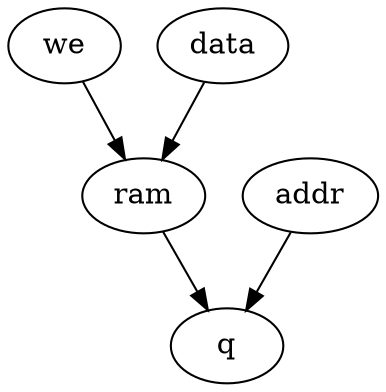 strict digraph "" {
	we -> ram	[weight=1.0];
	ram -> q	[weight=2.0];
	data -> ram	[weight=1.0];
	addr -> q	[weight=2.0];
}
